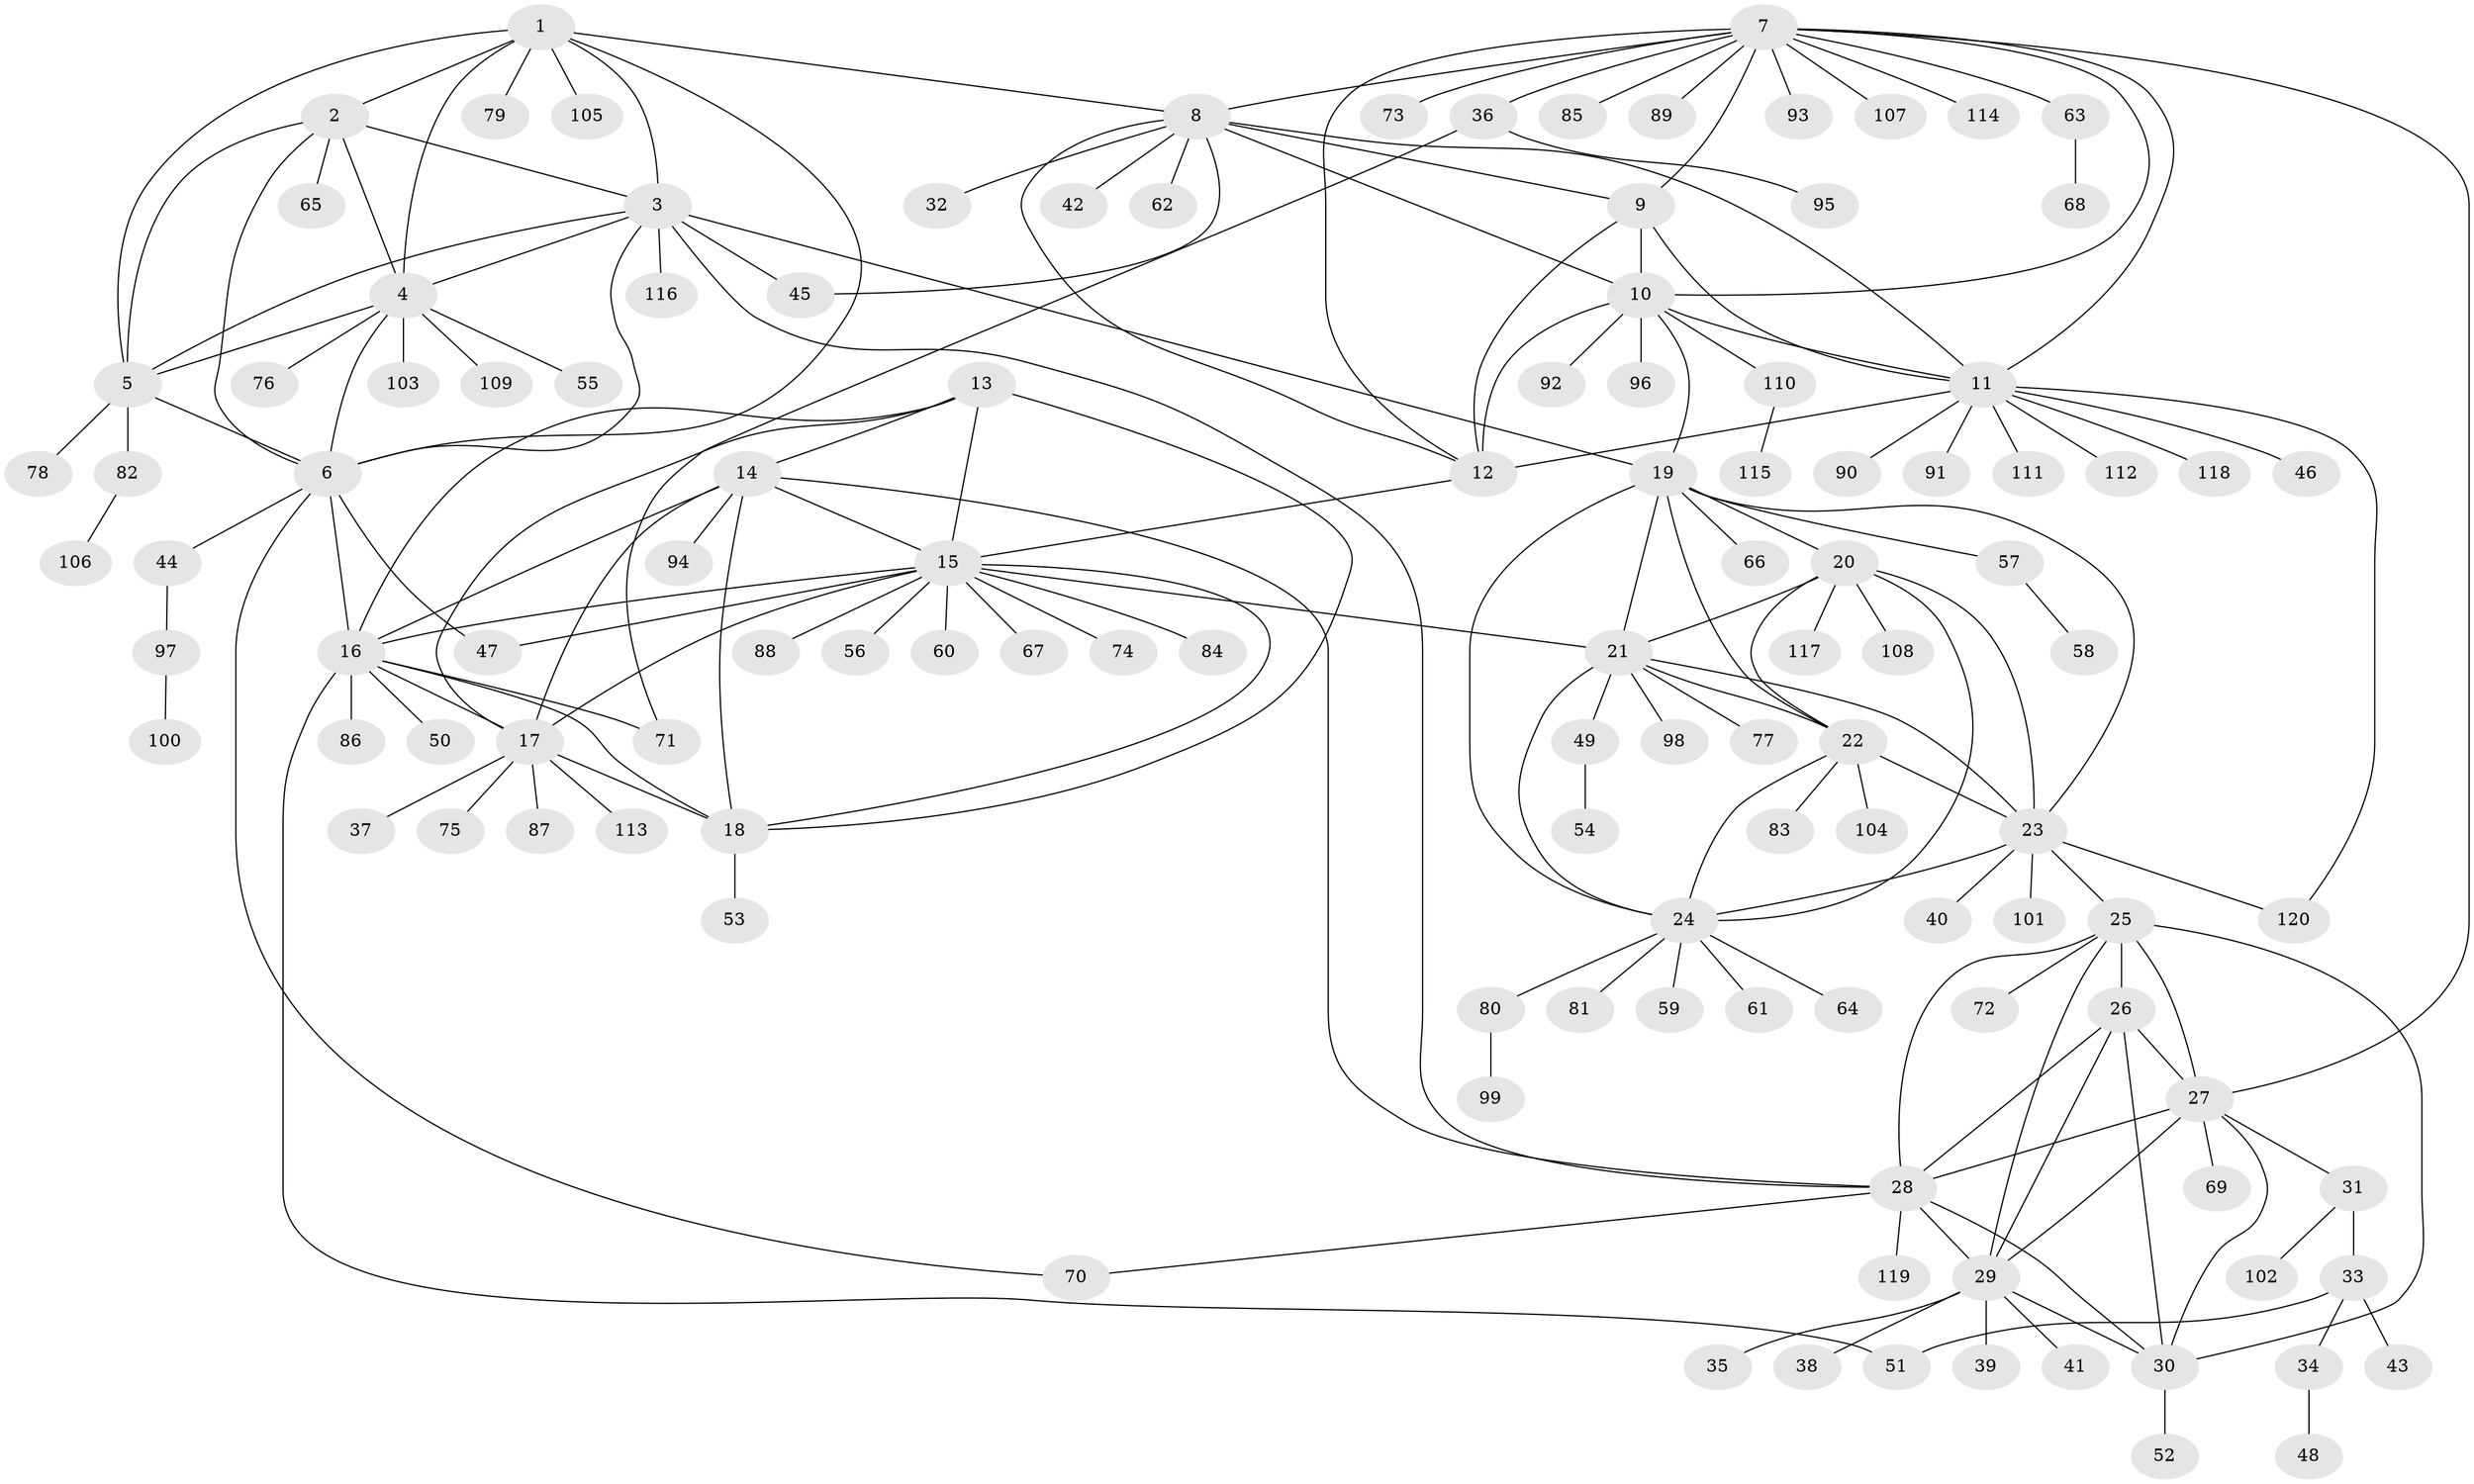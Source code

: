 // Generated by graph-tools (version 1.1) at 2025/11/02/27/25 16:11:35]
// undirected, 120 vertices, 181 edges
graph export_dot {
graph [start="1"]
  node [color=gray90,style=filled];
  1;
  2;
  3;
  4;
  5;
  6;
  7;
  8;
  9;
  10;
  11;
  12;
  13;
  14;
  15;
  16;
  17;
  18;
  19;
  20;
  21;
  22;
  23;
  24;
  25;
  26;
  27;
  28;
  29;
  30;
  31;
  32;
  33;
  34;
  35;
  36;
  37;
  38;
  39;
  40;
  41;
  42;
  43;
  44;
  45;
  46;
  47;
  48;
  49;
  50;
  51;
  52;
  53;
  54;
  55;
  56;
  57;
  58;
  59;
  60;
  61;
  62;
  63;
  64;
  65;
  66;
  67;
  68;
  69;
  70;
  71;
  72;
  73;
  74;
  75;
  76;
  77;
  78;
  79;
  80;
  81;
  82;
  83;
  84;
  85;
  86;
  87;
  88;
  89;
  90;
  91;
  92;
  93;
  94;
  95;
  96;
  97;
  98;
  99;
  100;
  101;
  102;
  103;
  104;
  105;
  106;
  107;
  108;
  109;
  110;
  111;
  112;
  113;
  114;
  115;
  116;
  117;
  118;
  119;
  120;
  1 -- 2;
  1 -- 3;
  1 -- 4;
  1 -- 5;
  1 -- 6;
  1 -- 8;
  1 -- 79;
  1 -- 105;
  2 -- 3;
  2 -- 4;
  2 -- 5;
  2 -- 6;
  2 -- 65;
  3 -- 4;
  3 -- 5;
  3 -- 6;
  3 -- 19;
  3 -- 28;
  3 -- 45;
  3 -- 116;
  4 -- 5;
  4 -- 6;
  4 -- 55;
  4 -- 76;
  4 -- 103;
  4 -- 109;
  5 -- 6;
  5 -- 78;
  5 -- 82;
  6 -- 16;
  6 -- 44;
  6 -- 47;
  6 -- 70;
  7 -- 8;
  7 -- 9;
  7 -- 10;
  7 -- 11;
  7 -- 12;
  7 -- 27;
  7 -- 36;
  7 -- 63;
  7 -- 73;
  7 -- 85;
  7 -- 89;
  7 -- 93;
  7 -- 107;
  7 -- 114;
  8 -- 9;
  8 -- 10;
  8 -- 11;
  8 -- 12;
  8 -- 32;
  8 -- 42;
  8 -- 45;
  8 -- 62;
  9 -- 10;
  9 -- 11;
  9 -- 12;
  10 -- 11;
  10 -- 12;
  10 -- 19;
  10 -- 92;
  10 -- 96;
  10 -- 110;
  11 -- 12;
  11 -- 46;
  11 -- 90;
  11 -- 91;
  11 -- 111;
  11 -- 112;
  11 -- 118;
  11 -- 120;
  12 -- 15;
  13 -- 14;
  13 -- 15;
  13 -- 16;
  13 -- 17;
  13 -- 18;
  14 -- 15;
  14 -- 16;
  14 -- 17;
  14 -- 18;
  14 -- 28;
  14 -- 94;
  15 -- 16;
  15 -- 17;
  15 -- 18;
  15 -- 21;
  15 -- 47;
  15 -- 56;
  15 -- 60;
  15 -- 67;
  15 -- 74;
  15 -- 84;
  15 -- 88;
  16 -- 17;
  16 -- 18;
  16 -- 50;
  16 -- 51;
  16 -- 71;
  16 -- 86;
  17 -- 18;
  17 -- 37;
  17 -- 75;
  17 -- 87;
  17 -- 113;
  18 -- 53;
  19 -- 20;
  19 -- 21;
  19 -- 22;
  19 -- 23;
  19 -- 24;
  19 -- 57;
  19 -- 66;
  20 -- 21;
  20 -- 22;
  20 -- 23;
  20 -- 24;
  20 -- 108;
  20 -- 117;
  21 -- 22;
  21 -- 23;
  21 -- 24;
  21 -- 49;
  21 -- 77;
  21 -- 98;
  22 -- 23;
  22 -- 24;
  22 -- 83;
  22 -- 104;
  23 -- 24;
  23 -- 25;
  23 -- 40;
  23 -- 101;
  23 -- 120;
  24 -- 59;
  24 -- 61;
  24 -- 64;
  24 -- 80;
  24 -- 81;
  25 -- 26;
  25 -- 27;
  25 -- 28;
  25 -- 29;
  25 -- 30;
  25 -- 72;
  26 -- 27;
  26 -- 28;
  26 -- 29;
  26 -- 30;
  27 -- 28;
  27 -- 29;
  27 -- 30;
  27 -- 31;
  27 -- 69;
  28 -- 29;
  28 -- 30;
  28 -- 70;
  28 -- 119;
  29 -- 30;
  29 -- 35;
  29 -- 38;
  29 -- 39;
  29 -- 41;
  30 -- 52;
  31 -- 33;
  31 -- 102;
  33 -- 34;
  33 -- 43;
  33 -- 51;
  34 -- 48;
  36 -- 71;
  36 -- 95;
  44 -- 97;
  49 -- 54;
  57 -- 58;
  63 -- 68;
  80 -- 99;
  82 -- 106;
  97 -- 100;
  110 -- 115;
}
